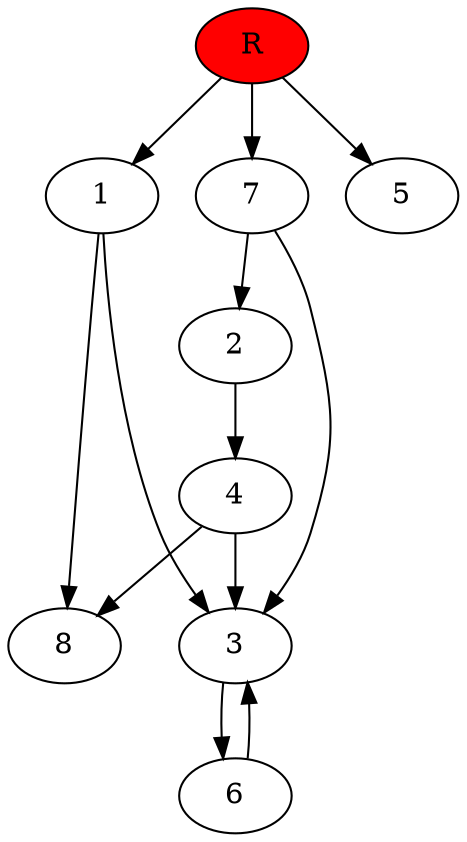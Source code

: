 digraph prb37901 {
	1
	2
	3
	4
	5
	6
	7
	8
	R [fillcolor="#ff0000" style=filled]
	1 -> 3
	1 -> 8
	2 -> 4
	3 -> 6
	4 -> 3
	4 -> 8
	6 -> 3
	7 -> 2
	7 -> 3
	R -> 1
	R -> 5
	R -> 7
}
